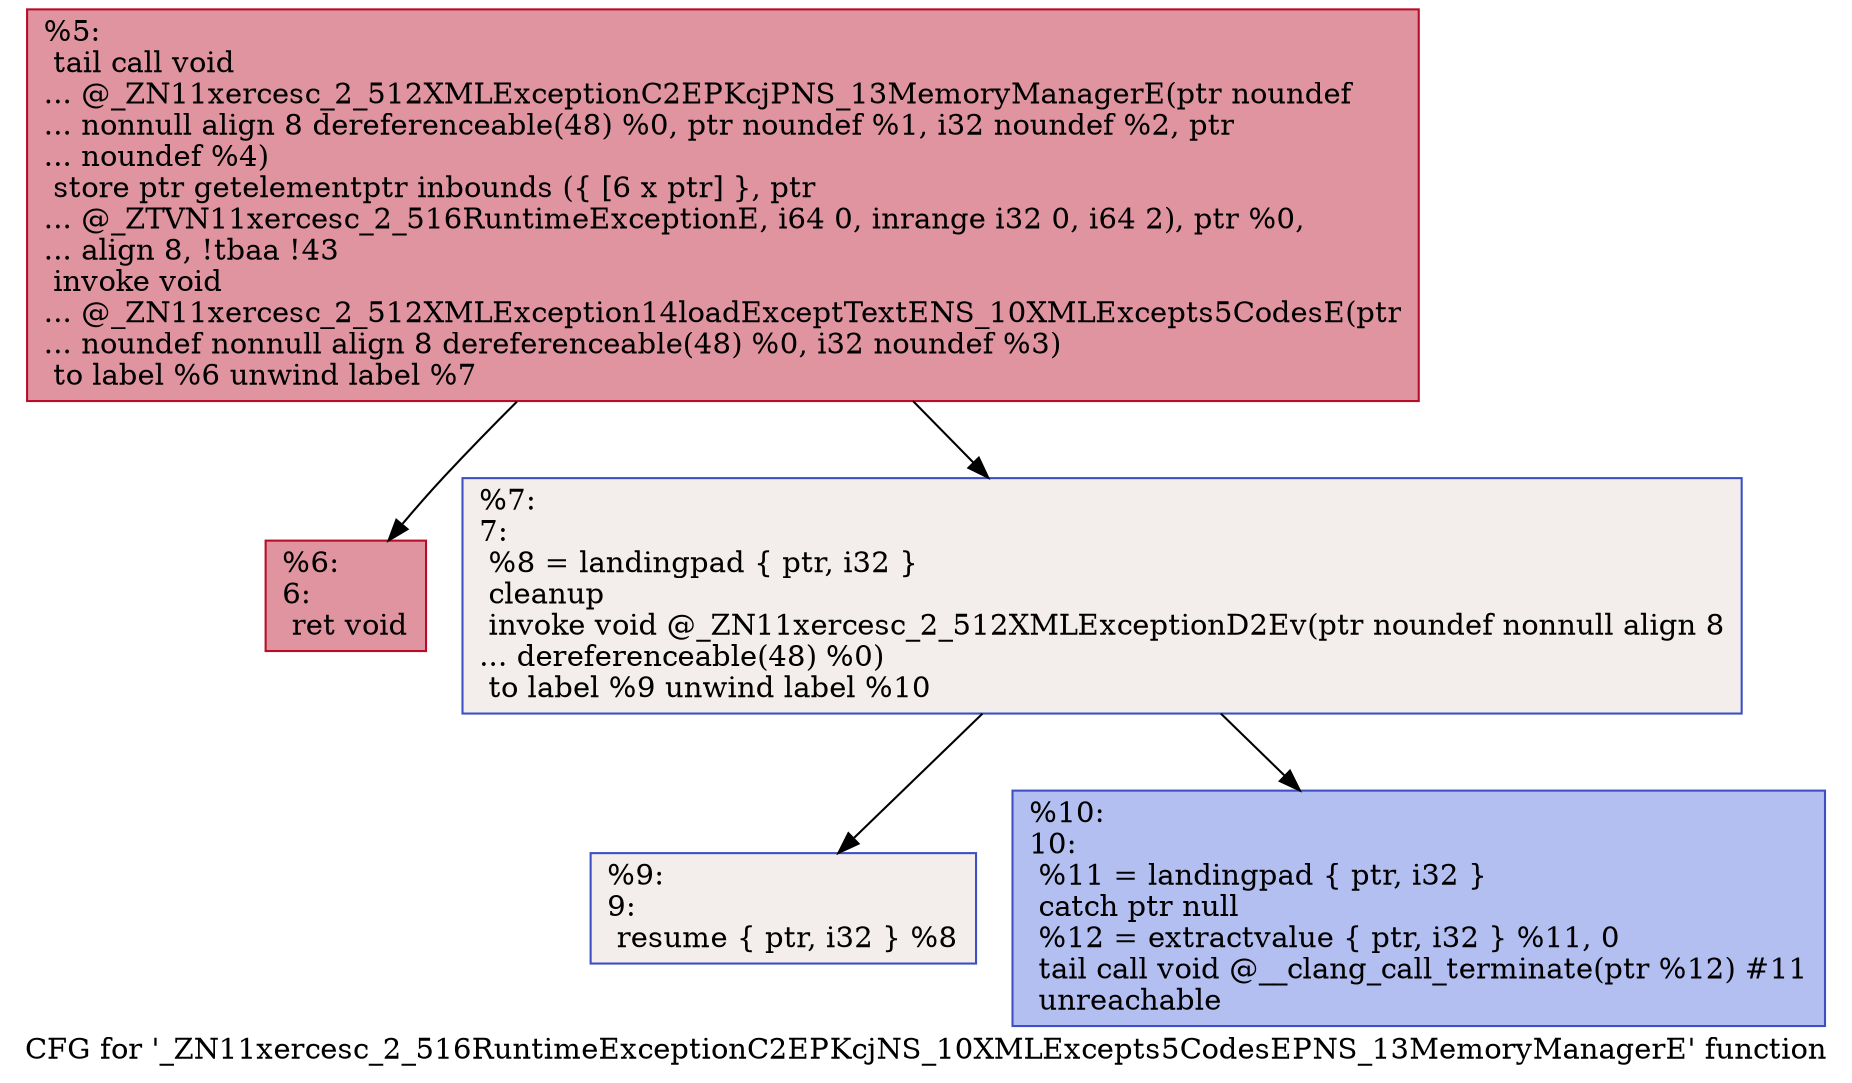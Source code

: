 digraph "CFG for '_ZN11xercesc_2_516RuntimeExceptionC2EPKcjNS_10XMLExcepts5CodesEPNS_13MemoryManagerE' function" {
	label="CFG for '_ZN11xercesc_2_516RuntimeExceptionC2EPKcjNS_10XMLExcepts5CodesEPNS_13MemoryManagerE' function";

	Node0x560876dd48e0 [shape=record,color="#b70d28ff", style=filled, fillcolor="#b70d2870",label="{%5:\l  tail call void\l... @_ZN11xercesc_2_512XMLExceptionC2EPKcjPNS_13MemoryManagerE(ptr noundef\l... nonnull align 8 dereferenceable(48) %0, ptr noundef %1, i32 noundef %2, ptr\l... noundef %4)\l  store ptr getelementptr inbounds (\{ [6 x ptr] \}, ptr\l... @_ZTVN11xercesc_2_516RuntimeExceptionE, i64 0, inrange i32 0, i64 2), ptr %0,\l... align 8, !tbaa !43\l  invoke void\l... @_ZN11xercesc_2_512XMLException14loadExceptTextENS_10XMLExcepts5CodesE(ptr\l... noundef nonnull align 8 dereferenceable(48) %0, i32 noundef %3)\l          to label %6 unwind label %7\l}"];
	Node0x560876dd48e0 -> Node0x560876dd4c40;
	Node0x560876dd48e0 -> Node0x560876dd4c90;
	Node0x560876dd4c40 [shape=record,color="#b70d28ff", style=filled, fillcolor="#b70d2870",label="{%6:\l6:                                                \l  ret void\l}"];
	Node0x560876dd4c90 [shape=record,color="#3d50c3ff", style=filled, fillcolor="#e5d8d170",label="{%7:\l7:                                                \l  %8 = landingpad \{ ptr, i32 \}\l          cleanup\l  invoke void @_ZN11xercesc_2_512XMLExceptionD2Ev(ptr noundef nonnull align 8\l... dereferenceable(48) %0)\l          to label %9 unwind label %10\l}"];
	Node0x560876dd4c90 -> Node0x560876dd4670;
	Node0x560876dd4c90 -> Node0x560876dd4f10;
	Node0x560876dd4670 [shape=record,color="#3d50c3ff", style=filled, fillcolor="#e5d8d170",label="{%9:\l9:                                                \l  resume \{ ptr, i32 \} %8\l}"];
	Node0x560876dd4f10 [shape=record,color="#3d50c3ff", style=filled, fillcolor="#536edd70",label="{%10:\l10:                                               \l  %11 = landingpad \{ ptr, i32 \}\l          catch ptr null\l  %12 = extractvalue \{ ptr, i32 \} %11, 0\l  tail call void @__clang_call_terminate(ptr %12) #11\l  unreachable\l}"];
}
